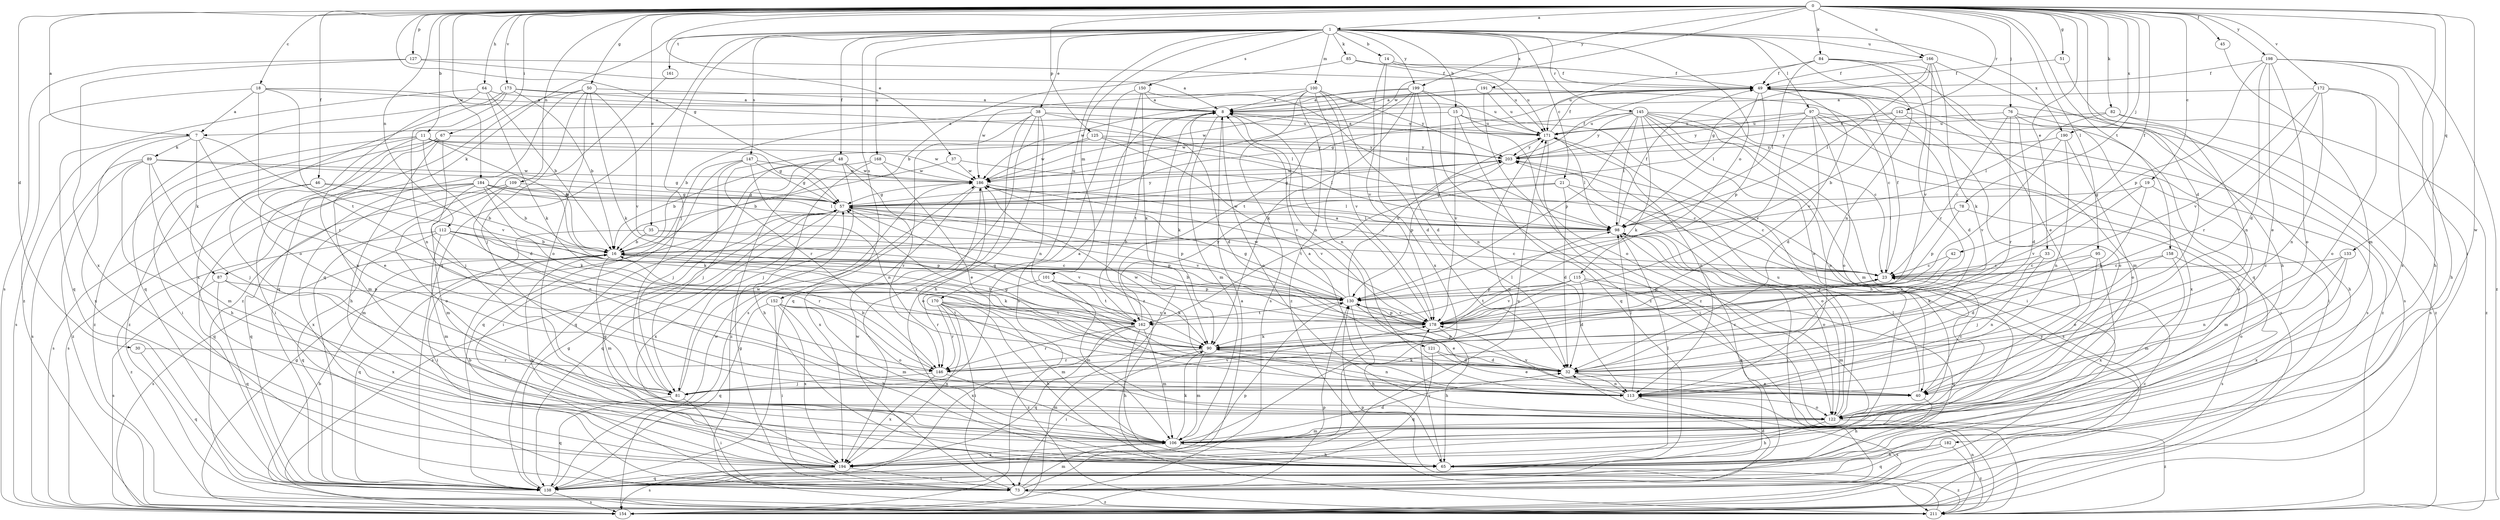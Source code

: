 strict digraph  {
0;
1;
7;
8;
11;
14;
15;
16;
18;
19;
21;
23;
30;
32;
33;
35;
37;
38;
40;
42;
45;
46;
48;
49;
50;
51;
57;
64;
65;
67;
73;
76;
78;
81;
82;
84;
85;
87;
89;
90;
95;
97;
98;
100;
101;
106;
109;
112;
113;
115;
121;
122;
125;
127;
130;
133;
138;
142;
145;
146;
147;
150;
152;
154;
158;
161;
162;
166;
168;
170;
171;
172;
173;
178;
182;
184;
186;
190;
191;
194;
198;
199;
203;
211;
0 -> 1  [label=a];
0 -> 7  [label=a];
0 -> 11  [label=b];
0 -> 18  [label=c];
0 -> 19  [label=c];
0 -> 30  [label=d];
0 -> 32  [label=d];
0 -> 33  [label=e];
0 -> 35  [label=e];
0 -> 37  [label=e];
0 -> 42  [label=f];
0 -> 45  [label=f];
0 -> 46  [label=f];
0 -> 50  [label=g];
0 -> 51  [label=g];
0 -> 57  [label=g];
0 -> 64  [label=h];
0 -> 67  [label=i];
0 -> 73  [label=i];
0 -> 76  [label=j];
0 -> 78  [label=j];
0 -> 82  [label=k];
0 -> 84  [label=k];
0 -> 95  [label=l];
0 -> 109  [label=n];
0 -> 112  [label=n];
0 -> 125  [label=p];
0 -> 127  [label=p];
0 -> 133  [label=q];
0 -> 142  [label=r];
0 -> 158  [label=t];
0 -> 166  [label=u];
0 -> 172  [label=v];
0 -> 173  [label=v];
0 -> 182  [label=w];
0 -> 184  [label=w];
0 -> 186  [label=w];
0 -> 190  [label=x];
0 -> 198  [label=y];
0 -> 199  [label=y];
1 -> 14  [label=b];
1 -> 15  [label=b];
1 -> 21  [label=c];
1 -> 38  [label=e];
1 -> 48  [label=f];
1 -> 81  [label=j];
1 -> 85  [label=k];
1 -> 87  [label=k];
1 -> 97  [label=l];
1 -> 100  [label=m];
1 -> 101  [label=m];
1 -> 113  [label=n];
1 -> 115  [label=o];
1 -> 138  [label=q];
1 -> 145  [label=r];
1 -> 147  [label=s];
1 -> 150  [label=s];
1 -> 152  [label=s];
1 -> 161  [label=t];
1 -> 166  [label=u];
1 -> 168  [label=u];
1 -> 170  [label=u];
1 -> 190  [label=x];
1 -> 191  [label=x];
1 -> 199  [label=y];
7 -> 40  [label=e];
7 -> 87  [label=k];
7 -> 89  [label=k];
7 -> 154  [label=s];
7 -> 178  [label=v];
7 -> 194  [label=x];
8 -> 49  [label=f];
8 -> 90  [label=k];
8 -> 106  [label=m];
8 -> 121  [label=o];
8 -> 122  [label=o];
8 -> 162  [label=t];
8 -> 171  [label=u];
11 -> 16  [label=b];
11 -> 32  [label=d];
11 -> 57  [label=g];
11 -> 73  [label=i];
11 -> 113  [label=n];
11 -> 186  [label=w];
11 -> 203  [label=y];
11 -> 211  [label=z];
14 -> 49  [label=f];
14 -> 171  [label=u];
14 -> 178  [label=v];
14 -> 194  [label=x];
15 -> 7  [label=a];
15 -> 65  [label=h];
15 -> 138  [label=q];
15 -> 171  [label=u];
15 -> 178  [label=v];
16 -> 23  [label=c];
16 -> 65  [label=h];
16 -> 90  [label=k];
16 -> 106  [label=m];
16 -> 138  [label=q];
16 -> 154  [label=s];
18 -> 7  [label=a];
18 -> 8  [label=a];
18 -> 98  [label=l];
18 -> 146  [label=r];
18 -> 162  [label=t];
18 -> 211  [label=z];
19 -> 40  [label=e];
19 -> 57  [label=g];
19 -> 90  [label=k];
19 -> 178  [label=v];
21 -> 23  [label=c];
21 -> 32  [label=d];
21 -> 57  [label=g];
21 -> 122  [label=o];
21 -> 162  [label=t];
23 -> 49  [label=f];
23 -> 130  [label=p];
30 -> 138  [label=q];
30 -> 146  [label=r];
32 -> 23  [label=c];
32 -> 40  [label=e];
32 -> 57  [label=g];
32 -> 90  [label=k];
32 -> 113  [label=n];
32 -> 130  [label=p];
32 -> 186  [label=w];
33 -> 23  [label=c];
33 -> 32  [label=d];
33 -> 113  [label=n];
35 -> 16  [label=b];
35 -> 23  [label=c];
35 -> 73  [label=i];
35 -> 130  [label=p];
37 -> 16  [label=b];
37 -> 23  [label=c];
37 -> 186  [label=w];
38 -> 16  [label=b];
38 -> 32  [label=d];
38 -> 65  [label=h];
38 -> 113  [label=n];
38 -> 138  [label=q];
38 -> 154  [label=s];
38 -> 171  [label=u];
38 -> 194  [label=x];
40 -> 23  [label=c];
40 -> 65  [label=h];
40 -> 98  [label=l];
42 -> 23  [label=c];
42 -> 178  [label=v];
45 -> 106  [label=m];
46 -> 16  [label=b];
46 -> 57  [label=g];
46 -> 106  [label=m];
46 -> 154  [label=s];
48 -> 65  [label=h];
48 -> 81  [label=j];
48 -> 138  [label=q];
48 -> 146  [label=r];
48 -> 186  [label=w];
48 -> 211  [label=z];
49 -> 8  [label=a];
49 -> 32  [label=d];
49 -> 57  [label=g];
49 -> 98  [label=l];
49 -> 106  [label=m];
49 -> 130  [label=p];
49 -> 154  [label=s];
49 -> 178  [label=v];
50 -> 8  [label=a];
50 -> 81  [label=j];
50 -> 90  [label=k];
50 -> 122  [label=o];
50 -> 138  [label=q];
50 -> 178  [label=v];
50 -> 211  [label=z];
51 -> 49  [label=f];
51 -> 113  [label=n];
57 -> 98  [label=l];
57 -> 130  [label=p];
57 -> 138  [label=q];
57 -> 154  [label=s];
57 -> 178  [label=v];
57 -> 194  [label=x];
57 -> 203  [label=y];
64 -> 8  [label=a];
64 -> 16  [label=b];
64 -> 90  [label=k];
64 -> 122  [label=o];
64 -> 138  [label=q];
65 -> 98  [label=l];
65 -> 178  [label=v];
65 -> 211  [label=z];
67 -> 65  [label=h];
67 -> 73  [label=i];
67 -> 81  [label=j];
67 -> 106  [label=m];
67 -> 203  [label=y];
67 -> 211  [label=z];
73 -> 8  [label=a];
73 -> 32  [label=d];
73 -> 57  [label=g];
73 -> 106  [label=m];
73 -> 186  [label=w];
73 -> 211  [label=z];
76 -> 23  [label=c];
76 -> 32  [label=d];
76 -> 65  [label=h];
76 -> 146  [label=r];
76 -> 171  [label=u];
76 -> 194  [label=x];
78 -> 98  [label=l];
78 -> 106  [label=m];
78 -> 130  [label=p];
81 -> 8  [label=a];
81 -> 73  [label=i];
81 -> 138  [label=q];
81 -> 178  [label=v];
81 -> 186  [label=w];
82 -> 98  [label=l];
82 -> 154  [label=s];
82 -> 171  [label=u];
82 -> 211  [label=z];
84 -> 40  [label=e];
84 -> 49  [label=f];
84 -> 98  [label=l];
84 -> 138  [label=q];
84 -> 146  [label=r];
84 -> 171  [label=u];
85 -> 16  [label=b];
85 -> 49  [label=f];
85 -> 171  [label=u];
87 -> 130  [label=p];
87 -> 138  [label=q];
87 -> 154  [label=s];
87 -> 194  [label=x];
89 -> 57  [label=g];
89 -> 65  [label=h];
89 -> 81  [label=j];
89 -> 106  [label=m];
89 -> 154  [label=s];
89 -> 186  [label=w];
89 -> 211  [label=z];
90 -> 32  [label=d];
90 -> 73  [label=i];
90 -> 106  [label=m];
90 -> 113  [label=n];
90 -> 146  [label=r];
95 -> 23  [label=c];
95 -> 40  [label=e];
95 -> 90  [label=k];
95 -> 194  [label=x];
97 -> 32  [label=d];
97 -> 73  [label=i];
97 -> 122  [label=o];
97 -> 154  [label=s];
97 -> 171  [label=u];
97 -> 178  [label=v];
97 -> 203  [label=y];
97 -> 211  [label=z];
98 -> 16  [label=b];
98 -> 49  [label=f];
98 -> 73  [label=i];
98 -> 122  [label=o];
98 -> 138  [label=q];
98 -> 186  [label=w];
100 -> 8  [label=a];
100 -> 32  [label=d];
100 -> 113  [label=n];
100 -> 154  [label=s];
100 -> 178  [label=v];
100 -> 186  [label=w];
100 -> 203  [label=y];
100 -> 211  [label=z];
101 -> 90  [label=k];
101 -> 106  [label=m];
101 -> 130  [label=p];
101 -> 146  [label=r];
101 -> 162  [label=t];
106 -> 32  [label=d];
106 -> 65  [label=h];
106 -> 90  [label=k];
106 -> 171  [label=u];
106 -> 194  [label=x];
109 -> 57  [label=g];
109 -> 90  [label=k];
109 -> 106  [label=m];
109 -> 113  [label=n];
109 -> 138  [label=q];
112 -> 16  [label=b];
112 -> 106  [label=m];
112 -> 130  [label=p];
112 -> 138  [label=q];
112 -> 146  [label=r];
112 -> 178  [label=v];
112 -> 211  [label=z];
113 -> 8  [label=a];
113 -> 98  [label=l];
113 -> 122  [label=o];
113 -> 154  [label=s];
113 -> 178  [label=v];
115 -> 32  [label=d];
115 -> 106  [label=m];
115 -> 130  [label=p];
115 -> 138  [label=q];
115 -> 162  [label=t];
115 -> 178  [label=v];
121 -> 32  [label=d];
121 -> 40  [label=e];
121 -> 138  [label=q];
122 -> 65  [label=h];
122 -> 106  [label=m];
122 -> 171  [label=u];
122 -> 203  [label=y];
122 -> 211  [label=z];
125 -> 98  [label=l];
125 -> 146  [label=r];
125 -> 178  [label=v];
125 -> 186  [label=w];
125 -> 203  [label=y];
127 -> 8  [label=a];
127 -> 49  [label=f];
127 -> 154  [label=s];
127 -> 194  [label=x];
130 -> 16  [label=b];
130 -> 40  [label=e];
130 -> 57  [label=g];
130 -> 65  [label=h];
130 -> 162  [label=t];
130 -> 171  [label=u];
130 -> 178  [label=v];
130 -> 186  [label=w];
133 -> 23  [label=c];
133 -> 113  [label=n];
133 -> 122  [label=o];
133 -> 194  [label=x];
138 -> 23  [label=c];
138 -> 57  [label=g];
138 -> 130  [label=p];
138 -> 154  [label=s];
138 -> 186  [label=w];
142 -> 16  [label=b];
142 -> 122  [label=o];
142 -> 171  [label=u];
142 -> 203  [label=y];
142 -> 211  [label=z];
145 -> 23  [label=c];
145 -> 40  [label=e];
145 -> 73  [label=i];
145 -> 90  [label=k];
145 -> 98  [label=l];
145 -> 106  [label=m];
145 -> 122  [label=o];
145 -> 130  [label=p];
145 -> 154  [label=s];
145 -> 171  [label=u];
145 -> 186  [label=w];
145 -> 203  [label=y];
146 -> 16  [label=b];
146 -> 81  [label=j];
146 -> 106  [label=m];
146 -> 194  [label=x];
147 -> 57  [label=g];
147 -> 73  [label=i];
147 -> 81  [label=j];
147 -> 113  [label=n];
147 -> 138  [label=q];
147 -> 186  [label=w];
150 -> 8  [label=a];
150 -> 90  [label=k];
150 -> 98  [label=l];
150 -> 154  [label=s];
150 -> 211  [label=z];
152 -> 65  [label=h];
152 -> 73  [label=i];
152 -> 106  [label=m];
152 -> 122  [label=o];
152 -> 138  [label=q];
152 -> 162  [label=t];
152 -> 194  [label=x];
154 -> 8  [label=a];
154 -> 57  [label=g];
154 -> 130  [label=p];
154 -> 203  [label=y];
158 -> 23  [label=c];
158 -> 81  [label=j];
158 -> 106  [label=m];
158 -> 154  [label=s];
161 -> 138  [label=q];
162 -> 16  [label=b];
162 -> 57  [label=g];
162 -> 65  [label=h];
162 -> 106  [label=m];
162 -> 138  [label=q];
162 -> 146  [label=r];
162 -> 194  [label=x];
162 -> 203  [label=y];
166 -> 49  [label=f];
166 -> 57  [label=g];
166 -> 65  [label=h];
166 -> 90  [label=k];
166 -> 98  [label=l];
166 -> 178  [label=v];
168 -> 16  [label=b];
168 -> 40  [label=e];
168 -> 81  [label=j];
168 -> 186  [label=w];
170 -> 65  [label=h];
170 -> 73  [label=i];
170 -> 106  [label=m];
170 -> 146  [label=r];
170 -> 162  [label=t];
170 -> 178  [label=v];
170 -> 194  [label=x];
170 -> 211  [label=z];
171 -> 8  [label=a];
171 -> 49  [label=f];
171 -> 73  [label=i];
171 -> 98  [label=l];
171 -> 113  [label=n];
171 -> 203  [label=y];
172 -> 8  [label=a];
172 -> 65  [label=h];
172 -> 113  [label=n];
172 -> 122  [label=o];
172 -> 146  [label=r];
172 -> 178  [label=v];
173 -> 8  [label=a];
173 -> 16  [label=b];
173 -> 113  [label=n];
173 -> 138  [label=q];
173 -> 171  [label=u];
173 -> 194  [label=x];
178 -> 8  [label=a];
178 -> 65  [label=h];
178 -> 90  [label=k];
178 -> 98  [label=l];
178 -> 130  [label=p];
182 -> 65  [label=h];
182 -> 138  [label=q];
182 -> 211  [label=z];
184 -> 16  [label=b];
184 -> 23  [label=c];
184 -> 57  [label=g];
184 -> 90  [label=k];
184 -> 98  [label=l];
184 -> 122  [label=o];
184 -> 138  [label=q];
184 -> 154  [label=s];
184 -> 194  [label=x];
186 -> 57  [label=g];
186 -> 98  [label=l];
186 -> 122  [label=o];
186 -> 178  [label=v];
186 -> 194  [label=x];
190 -> 113  [label=n];
190 -> 122  [label=o];
190 -> 178  [label=v];
190 -> 203  [label=y];
191 -> 8  [label=a];
191 -> 23  [label=c];
191 -> 171  [label=u];
191 -> 186  [label=w];
191 -> 211  [label=z];
194 -> 16  [label=b];
194 -> 57  [label=g];
194 -> 73  [label=i];
194 -> 138  [label=q];
194 -> 154  [label=s];
194 -> 171  [label=u];
198 -> 32  [label=d];
198 -> 40  [label=e];
198 -> 49  [label=f];
198 -> 65  [label=h];
198 -> 122  [label=o];
198 -> 130  [label=p];
198 -> 194  [label=x];
198 -> 211  [label=z];
199 -> 8  [label=a];
199 -> 32  [label=d];
199 -> 90  [label=k];
199 -> 113  [label=n];
199 -> 122  [label=o];
199 -> 162  [label=t];
199 -> 186  [label=w];
199 -> 211  [label=z];
203 -> 49  [label=f];
203 -> 57  [label=g];
203 -> 130  [label=p];
203 -> 154  [label=s];
203 -> 186  [label=w];
211 -> 16  [label=b];
211 -> 113  [label=n];
211 -> 130  [label=p];
}
